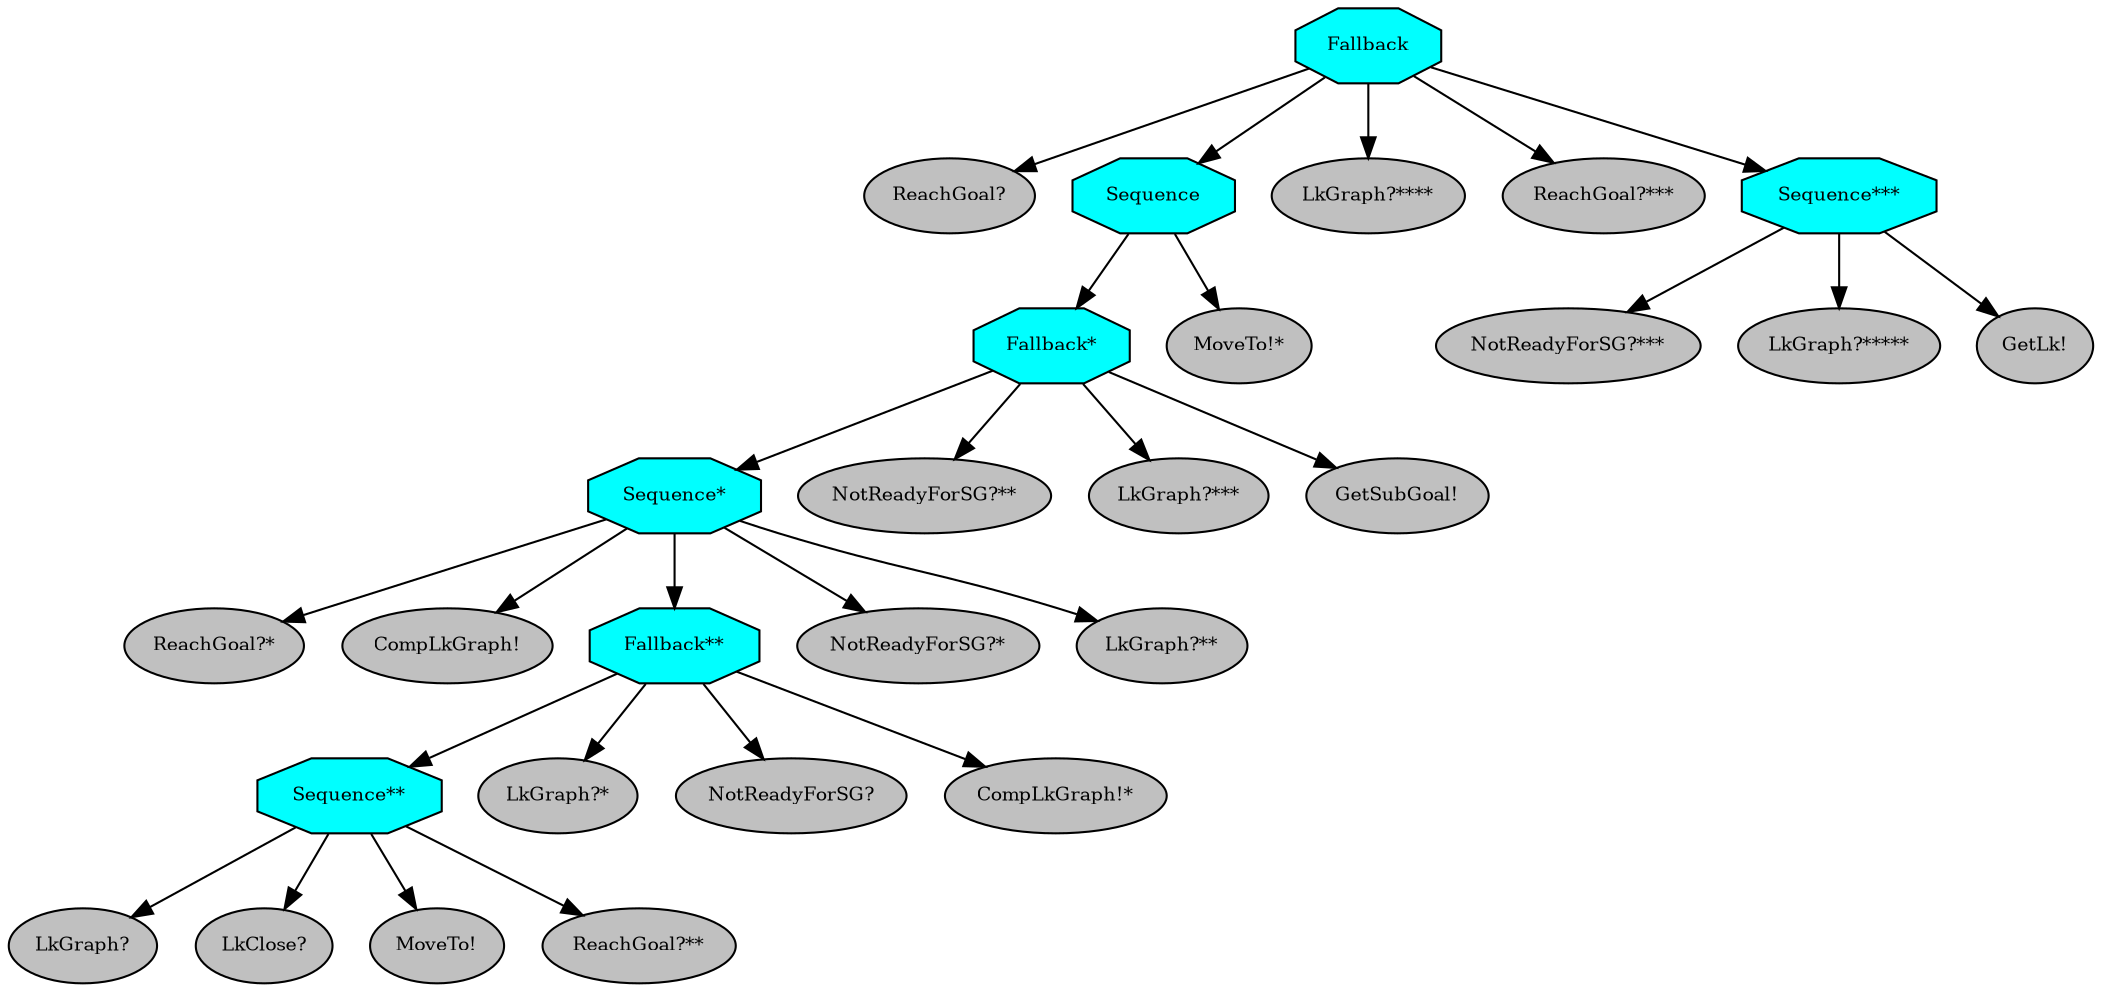digraph pastafarianism {
ordering=out;
graph [fontname="times-roman"];
node [fontname="times-roman"];
edge [fontname="times-roman"];
Fallback [fillcolor=cyan, fontcolor=black, fontsize=9, label=Fallback, shape=octagon, style=filled];
"ReachGoal?" [fillcolor=gray, fontcolor=black, fontsize=9, label="ReachGoal?", shape=ellipse, style=filled];
Fallback -> "ReachGoal?";
Sequence [fillcolor=cyan, fontcolor=black, fontsize=9, label=Sequence, shape=octagon, style=filled];
Fallback -> Sequence;
"Fallback*" [fillcolor=cyan, fontcolor=black, fontsize=9, label="Fallback*", shape=octagon, style=filled];
Sequence -> "Fallback*";
"Sequence*" [fillcolor=cyan, fontcolor=black, fontsize=9, label="Sequence*", shape=octagon, style=filled];
"Fallback*" -> "Sequence*";
"ReachGoal?*" [fillcolor=gray, fontcolor=black, fontsize=9, label="ReachGoal?*", shape=ellipse, style=filled];
"Sequence*" -> "ReachGoal?*";
"CompLkGraph!" [fillcolor=gray, fontcolor=black, fontsize=9, label="CompLkGraph!", shape=ellipse, style=filled];
"Sequence*" -> "CompLkGraph!";
"Fallback**" [fillcolor=cyan, fontcolor=black, fontsize=9, label="Fallback**", shape=octagon, style=filled];
"Sequence*" -> "Fallback**";
"Sequence**" [fillcolor=cyan, fontcolor=black, fontsize=9, label="Sequence**", shape=octagon, style=filled];
"Fallback**" -> "Sequence**";
"LkGraph?" [fillcolor=gray, fontcolor=black, fontsize=9, label="LkGraph?", shape=ellipse, style=filled];
"Sequence**" -> "LkGraph?";
"LkClose?" [fillcolor=gray, fontcolor=black, fontsize=9, label="LkClose?", shape=ellipse, style=filled];
"Sequence**" -> "LkClose?";
"MoveTo!" [fillcolor=gray, fontcolor=black, fontsize=9, label="MoveTo!", shape=ellipse, style=filled];
"Sequence**" -> "MoveTo!";
"ReachGoal?**" [fillcolor=gray, fontcolor=black, fontsize=9, label="ReachGoal?**", shape=ellipse, style=filled];
"Sequence**" -> "ReachGoal?**";
"LkGraph?*" [fillcolor=gray, fontcolor=black, fontsize=9, label="LkGraph?*", shape=ellipse, style=filled];
"Fallback**" -> "LkGraph?*";
"NotReadyForSG?" [fillcolor=gray, fontcolor=black, fontsize=9, label="NotReadyForSG?", shape=ellipse, style=filled];
"Fallback**" -> "NotReadyForSG?";
"CompLkGraph!*" [fillcolor=gray, fontcolor=black, fontsize=9, label="CompLkGraph!*", shape=ellipse, style=filled];
"Fallback**" -> "CompLkGraph!*";
"NotReadyForSG?*" [fillcolor=gray, fontcolor=black, fontsize=9, label="NotReadyForSG?*", shape=ellipse, style=filled];
"Sequence*" -> "NotReadyForSG?*";
"LkGraph?**" [fillcolor=gray, fontcolor=black, fontsize=9, label="LkGraph?**", shape=ellipse, style=filled];
"Sequence*" -> "LkGraph?**";
"NotReadyForSG?**" [fillcolor=gray, fontcolor=black, fontsize=9, label="NotReadyForSG?**", shape=ellipse, style=filled];
"Fallback*" -> "NotReadyForSG?**";
"LkGraph?***" [fillcolor=gray, fontcolor=black, fontsize=9, label="LkGraph?***", shape=ellipse, style=filled];
"Fallback*" -> "LkGraph?***";
"GetSubGoal!" [fillcolor=gray, fontcolor=black, fontsize=9, label="GetSubGoal!", shape=ellipse, style=filled];
"Fallback*" -> "GetSubGoal!";
"MoveTo!*" [fillcolor=gray, fontcolor=black, fontsize=9, label="MoveTo!*", shape=ellipse, style=filled];
Sequence -> "MoveTo!*";
"LkGraph?****" [fillcolor=gray, fontcolor=black, fontsize=9, label="LkGraph?****", shape=ellipse, style=filled];
Fallback -> "LkGraph?****";
"ReachGoal?***" [fillcolor=gray, fontcolor=black, fontsize=9, label="ReachGoal?***", shape=ellipse, style=filled];
Fallback -> "ReachGoal?***";
"Sequence***" [fillcolor=cyan, fontcolor=black, fontsize=9, label="Sequence***", shape=octagon, style=filled];
Fallback -> "Sequence***";
"NotReadyForSG?***" [fillcolor=gray, fontcolor=black, fontsize=9, label="NotReadyForSG?***", shape=ellipse, style=filled];
"Sequence***" -> "NotReadyForSG?***";
"LkGraph?*****" [fillcolor=gray, fontcolor=black, fontsize=9, label="LkGraph?*****", shape=ellipse, style=filled];
"Sequence***" -> "LkGraph?*****";
"GetLk!" [fillcolor=gray, fontcolor=black, fontsize=9, label="GetLk!", shape=ellipse, style=filled];
"Sequence***" -> "GetLk!";
}
